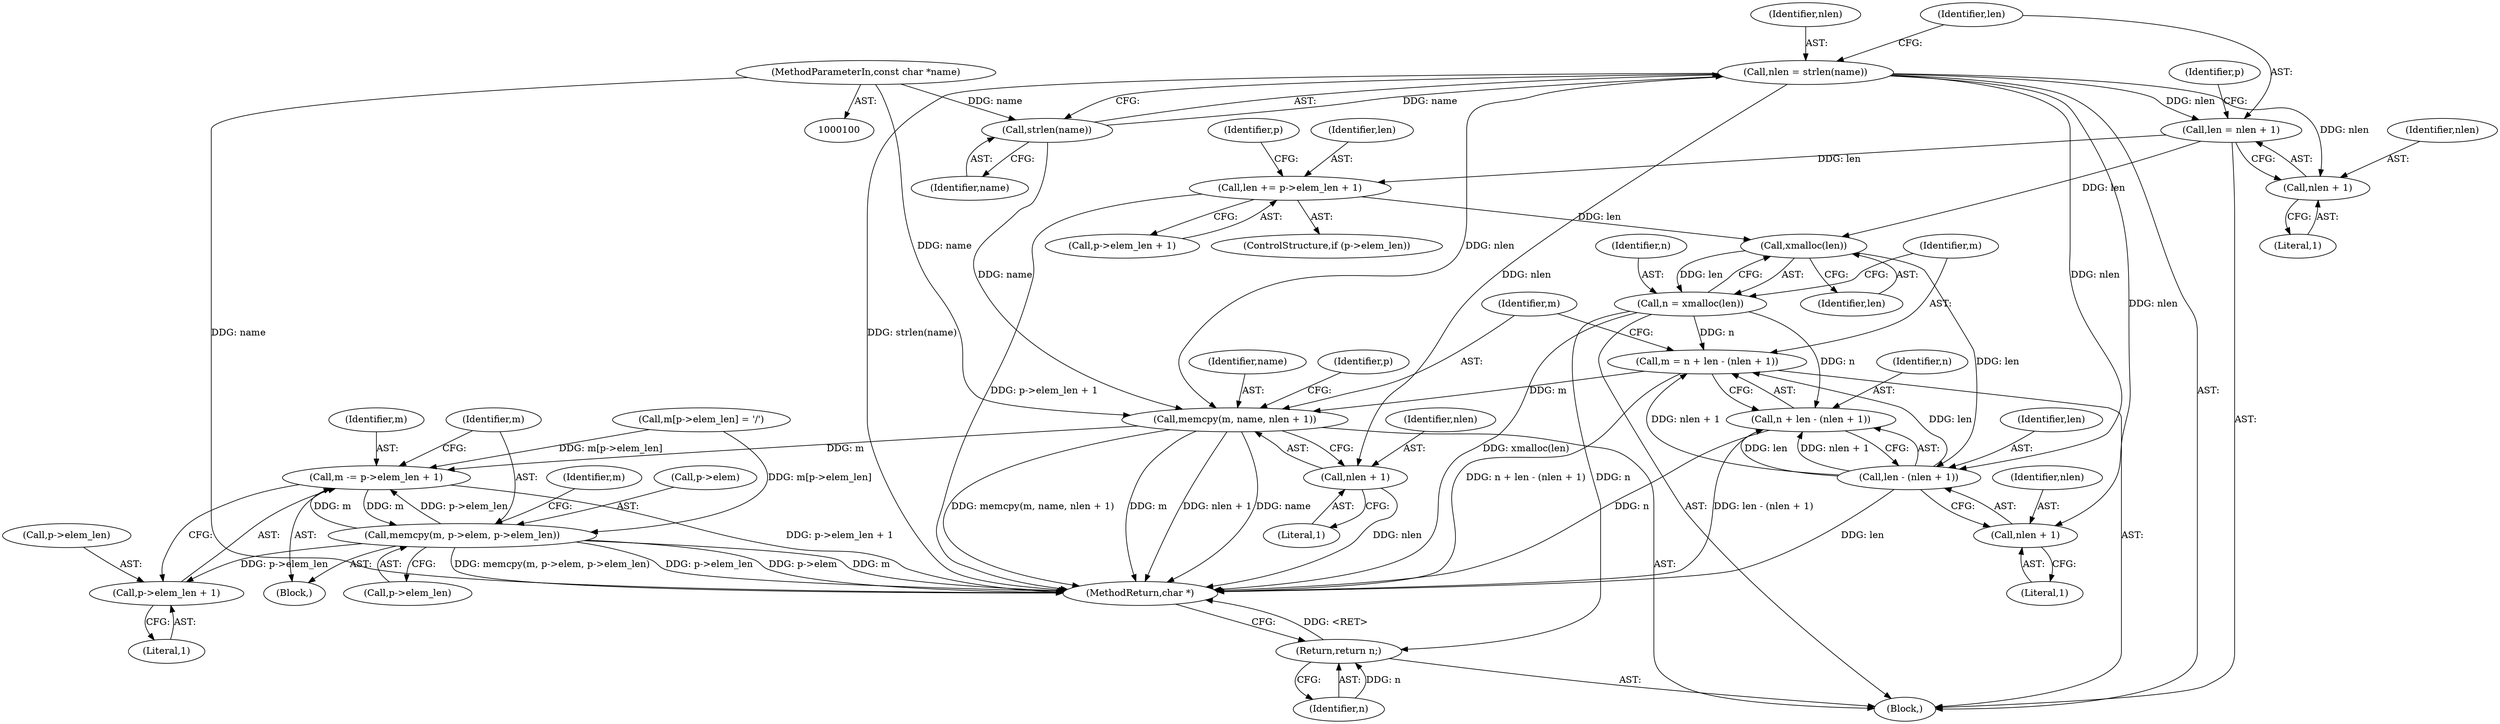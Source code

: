 digraph "0_git_34fa79a6cde56d6d428ab0d3160cb094ebad3305_0@API" {
"1000108" [label="(Call,nlen = strlen(name))"];
"1000110" [label="(Call,strlen(name))"];
"1000102" [label="(MethodParameterIn,const char *name)"];
"1000113" [label="(Call,len = nlen + 1)"];
"1000133" [label="(Call,len += p->elem_len + 1)"];
"1000142" [label="(Call,xmalloc(len))"];
"1000140" [label="(Call,n = xmalloc(len))"];
"1000144" [label="(Call,m = n + len - (nlen + 1))"];
"1000153" [label="(Call,memcpy(m, name, nlen + 1))"];
"1000175" [label="(Call,m -= p->elem_len + 1)"];
"1000182" [label="(Call,memcpy(m, p->elem, p->elem_len))"];
"1000177" [label="(Call,p->elem_len + 1)"];
"1000146" [label="(Call,n + len - (nlen + 1))"];
"1000197" [label="(Return,return n;)"];
"1000148" [label="(Call,len - (nlen + 1))"];
"1000115" [label="(Call,nlen + 1)"];
"1000150" [label="(Call,nlen + 1)"];
"1000156" [label="(Call,nlen + 1)"];
"1000154" [label="(Identifier,m)"];
"1000135" [label="(Call,p->elem_len + 1)"];
"1000142" [label="(Call,xmalloc(len))"];
"1000148" [label="(Call,len - (nlen + 1))"];
"1000190" [label="(Call,m[p->elem_len] = '/')"];
"1000110" [label="(Call,strlen(name))"];
"1000175" [label="(Call,m -= p->elem_len + 1)"];
"1000176" [label="(Identifier,m)"];
"1000182" [label="(Call,memcpy(m, p->elem, p->elem_len))"];
"1000149" [label="(Identifier,len)"];
"1000117" [label="(Literal,1)"];
"1000109" [label="(Identifier,nlen)"];
"1000155" [label="(Identifier,name)"];
"1000113" [label="(Call,len = nlen + 1)"];
"1000120" [label="(Identifier,p)"];
"1000174" [label="(Block,)"];
"1000108" [label="(Call,nlen = strlen(name))"];
"1000152" [label="(Literal,1)"];
"1000192" [label="(Identifier,m)"];
"1000140" [label="(Call,n = xmalloc(len))"];
"1000145" [label="(Identifier,m)"];
"1000187" [label="(Call,p->elem_len)"];
"1000178" [label="(Call,p->elem_len)"];
"1000181" [label="(Literal,1)"];
"1000161" [label="(Identifier,p)"];
"1000151" [label="(Identifier,nlen)"];
"1000177" [label="(Call,p->elem_len + 1)"];
"1000153" [label="(Call,memcpy(m, name, nlen + 1))"];
"1000144" [label="(Call,m = n + len - (nlen + 1))"];
"1000143" [label="(Identifier,len)"];
"1000150" [label="(Call,nlen + 1)"];
"1000116" [label="(Identifier,nlen)"];
"1000115" [label="(Call,nlen + 1)"];
"1000199" [label="(MethodReturn,char *)"];
"1000146" [label="(Call,n + len - (nlen + 1))"];
"1000141" [label="(Identifier,n)"];
"1000198" [label="(Identifier,n)"];
"1000156" [label="(Call,nlen + 1)"];
"1000114" [label="(Identifier,len)"];
"1000158" [label="(Literal,1)"];
"1000133" [label="(Call,len += p->elem_len + 1)"];
"1000184" [label="(Call,p->elem)"];
"1000103" [label="(Block,)"];
"1000124" [label="(Identifier,p)"];
"1000129" [label="(ControlStructure,if (p->elem_len))"];
"1000183" [label="(Identifier,m)"];
"1000134" [label="(Identifier,len)"];
"1000102" [label="(MethodParameterIn,const char *name)"];
"1000147" [label="(Identifier,n)"];
"1000157" [label="(Identifier,nlen)"];
"1000111" [label="(Identifier,name)"];
"1000197" [label="(Return,return n;)"];
"1000108" -> "1000103"  [label="AST: "];
"1000108" -> "1000110"  [label="CFG: "];
"1000109" -> "1000108"  [label="AST: "];
"1000110" -> "1000108"  [label="AST: "];
"1000114" -> "1000108"  [label="CFG: "];
"1000108" -> "1000199"  [label="DDG: strlen(name)"];
"1000110" -> "1000108"  [label="DDG: name"];
"1000108" -> "1000113"  [label="DDG: nlen"];
"1000108" -> "1000115"  [label="DDG: nlen"];
"1000108" -> "1000148"  [label="DDG: nlen"];
"1000108" -> "1000150"  [label="DDG: nlen"];
"1000108" -> "1000153"  [label="DDG: nlen"];
"1000108" -> "1000156"  [label="DDG: nlen"];
"1000110" -> "1000111"  [label="CFG: "];
"1000111" -> "1000110"  [label="AST: "];
"1000102" -> "1000110"  [label="DDG: name"];
"1000110" -> "1000153"  [label="DDG: name"];
"1000102" -> "1000100"  [label="AST: "];
"1000102" -> "1000199"  [label="DDG: name"];
"1000102" -> "1000153"  [label="DDG: name"];
"1000113" -> "1000103"  [label="AST: "];
"1000113" -> "1000115"  [label="CFG: "];
"1000114" -> "1000113"  [label="AST: "];
"1000115" -> "1000113"  [label="AST: "];
"1000120" -> "1000113"  [label="CFG: "];
"1000113" -> "1000133"  [label="DDG: len"];
"1000113" -> "1000142"  [label="DDG: len"];
"1000133" -> "1000129"  [label="AST: "];
"1000133" -> "1000135"  [label="CFG: "];
"1000134" -> "1000133"  [label="AST: "];
"1000135" -> "1000133"  [label="AST: "];
"1000124" -> "1000133"  [label="CFG: "];
"1000133" -> "1000199"  [label="DDG: p->elem_len + 1"];
"1000133" -> "1000142"  [label="DDG: len"];
"1000142" -> "1000140"  [label="AST: "];
"1000142" -> "1000143"  [label="CFG: "];
"1000143" -> "1000142"  [label="AST: "];
"1000140" -> "1000142"  [label="CFG: "];
"1000142" -> "1000140"  [label="DDG: len"];
"1000142" -> "1000148"  [label="DDG: len"];
"1000140" -> "1000103"  [label="AST: "];
"1000141" -> "1000140"  [label="AST: "];
"1000145" -> "1000140"  [label="CFG: "];
"1000140" -> "1000199"  [label="DDG: xmalloc(len)"];
"1000140" -> "1000144"  [label="DDG: n"];
"1000140" -> "1000146"  [label="DDG: n"];
"1000140" -> "1000197"  [label="DDG: n"];
"1000144" -> "1000103"  [label="AST: "];
"1000144" -> "1000146"  [label="CFG: "];
"1000145" -> "1000144"  [label="AST: "];
"1000146" -> "1000144"  [label="AST: "];
"1000154" -> "1000144"  [label="CFG: "];
"1000144" -> "1000199"  [label="DDG: n + len - (nlen + 1)"];
"1000148" -> "1000144"  [label="DDG: len"];
"1000148" -> "1000144"  [label="DDG: nlen + 1"];
"1000144" -> "1000153"  [label="DDG: m"];
"1000153" -> "1000103"  [label="AST: "];
"1000153" -> "1000156"  [label="CFG: "];
"1000154" -> "1000153"  [label="AST: "];
"1000155" -> "1000153"  [label="AST: "];
"1000156" -> "1000153"  [label="AST: "];
"1000161" -> "1000153"  [label="CFG: "];
"1000153" -> "1000199"  [label="DDG: memcpy(m, name, nlen + 1)"];
"1000153" -> "1000199"  [label="DDG: m"];
"1000153" -> "1000199"  [label="DDG: nlen + 1"];
"1000153" -> "1000199"  [label="DDG: name"];
"1000153" -> "1000175"  [label="DDG: m"];
"1000175" -> "1000174"  [label="AST: "];
"1000175" -> "1000177"  [label="CFG: "];
"1000176" -> "1000175"  [label="AST: "];
"1000177" -> "1000175"  [label="AST: "];
"1000183" -> "1000175"  [label="CFG: "];
"1000175" -> "1000199"  [label="DDG: p->elem_len + 1"];
"1000182" -> "1000175"  [label="DDG: p->elem_len"];
"1000182" -> "1000175"  [label="DDG: m"];
"1000190" -> "1000175"  [label="DDG: m[p->elem_len]"];
"1000175" -> "1000182"  [label="DDG: m"];
"1000182" -> "1000174"  [label="AST: "];
"1000182" -> "1000187"  [label="CFG: "];
"1000183" -> "1000182"  [label="AST: "];
"1000184" -> "1000182"  [label="AST: "];
"1000187" -> "1000182"  [label="AST: "];
"1000192" -> "1000182"  [label="CFG: "];
"1000182" -> "1000199"  [label="DDG: memcpy(m, p->elem, p->elem_len)"];
"1000182" -> "1000199"  [label="DDG: p->elem_len"];
"1000182" -> "1000199"  [label="DDG: p->elem"];
"1000182" -> "1000199"  [label="DDG: m"];
"1000182" -> "1000177"  [label="DDG: p->elem_len"];
"1000190" -> "1000182"  [label="DDG: m[p->elem_len]"];
"1000177" -> "1000181"  [label="CFG: "];
"1000178" -> "1000177"  [label="AST: "];
"1000181" -> "1000177"  [label="AST: "];
"1000146" -> "1000148"  [label="CFG: "];
"1000147" -> "1000146"  [label="AST: "];
"1000148" -> "1000146"  [label="AST: "];
"1000146" -> "1000199"  [label="DDG: len - (nlen + 1)"];
"1000146" -> "1000199"  [label="DDG: n"];
"1000148" -> "1000146"  [label="DDG: len"];
"1000148" -> "1000146"  [label="DDG: nlen + 1"];
"1000197" -> "1000103"  [label="AST: "];
"1000197" -> "1000198"  [label="CFG: "];
"1000198" -> "1000197"  [label="AST: "];
"1000199" -> "1000197"  [label="CFG: "];
"1000197" -> "1000199"  [label="DDG: <RET>"];
"1000198" -> "1000197"  [label="DDG: n"];
"1000148" -> "1000150"  [label="CFG: "];
"1000149" -> "1000148"  [label="AST: "];
"1000150" -> "1000148"  [label="AST: "];
"1000148" -> "1000199"  [label="DDG: len"];
"1000115" -> "1000117"  [label="CFG: "];
"1000116" -> "1000115"  [label="AST: "];
"1000117" -> "1000115"  [label="AST: "];
"1000150" -> "1000152"  [label="CFG: "];
"1000151" -> "1000150"  [label="AST: "];
"1000152" -> "1000150"  [label="AST: "];
"1000156" -> "1000158"  [label="CFG: "];
"1000157" -> "1000156"  [label="AST: "];
"1000158" -> "1000156"  [label="AST: "];
"1000156" -> "1000199"  [label="DDG: nlen"];
}
